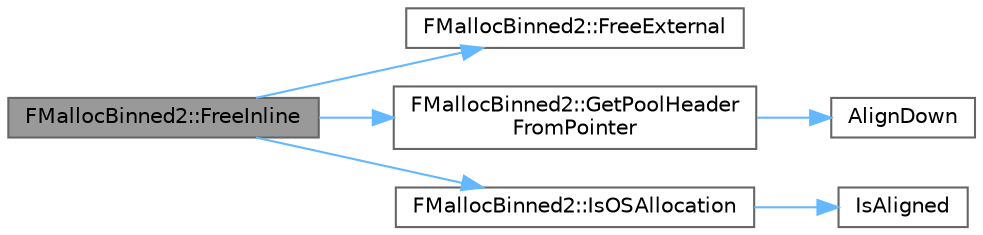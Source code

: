 digraph "FMallocBinned2::FreeInline"
{
 // INTERACTIVE_SVG=YES
 // LATEX_PDF_SIZE
  bgcolor="transparent";
  edge [fontname=Helvetica,fontsize=10,labelfontname=Helvetica,labelfontsize=10];
  node [fontname=Helvetica,fontsize=10,shape=box,height=0.2,width=0.4];
  rankdir="LR";
  Node1 [id="Node000001",label="FMallocBinned2::FreeInline",height=0.2,width=0.4,color="gray40", fillcolor="grey60", style="filled", fontcolor="black",tooltip=" "];
  Node1 -> Node2 [id="edge1_Node000001_Node000002",color="steelblue1",style="solid",tooltip=" "];
  Node2 [id="Node000002",label="FMallocBinned2::FreeExternal",height=0.2,width=0.4,color="grey40", fillcolor="white", style="filled",URL="$d2/d2c/classFMallocBinned2.html#a2300c6b9278825df46bcb714ebd340ea",tooltip=" "];
  Node1 -> Node3 [id="edge2_Node000001_Node000003",color="steelblue1",style="solid",tooltip=" "];
  Node3 [id="Node000003",label="FMallocBinned2::GetPoolHeader\lFromPointer",height=0.2,width=0.4,color="grey40", fillcolor="white", style="filled",URL="$d2/d2c/classFMallocBinned2.html#ab983b13e42539530324152d48f6f8f87",tooltip=" "];
  Node3 -> Node4 [id="edge3_Node000003_Node000004",color="steelblue1",style="solid",tooltip=" "];
  Node4 [id="Node000004",label="AlignDown",height=0.2,width=0.4,color="grey40", fillcolor="white", style="filled",URL="$dd/d32/AlignmentTemplates_8h.html#a6a06056cf58d19b1bf264961a3a8ce1d",tooltip="Aligns a value to the nearest lower multiple of 'Alignment', which must be a power of two."];
  Node1 -> Node5 [id="edge4_Node000001_Node000005",color="steelblue1",style="solid",tooltip=" "];
  Node5 [id="Node000005",label="FMallocBinned2::IsOSAllocation",height=0.2,width=0.4,color="grey40", fillcolor="white", style="filled",URL="$d2/d2c/classFMallocBinned2.html#ad55eda88157ebc9d5ffbd9c00ad2ca36",tooltip=" "];
  Node5 -> Node6 [id="edge5_Node000005_Node000006",color="steelblue1",style="solid",tooltip=" "];
  Node6 [id="Node000006",label="IsAligned",height=0.2,width=0.4,color="grey40", fillcolor="white", style="filled",URL="$dd/d32/AlignmentTemplates_8h.html#adfdc3e3033fd87a6408ac3f4d3e4ebea",tooltip="Checks if a pointer is aligned to the specified alignment."];
}
